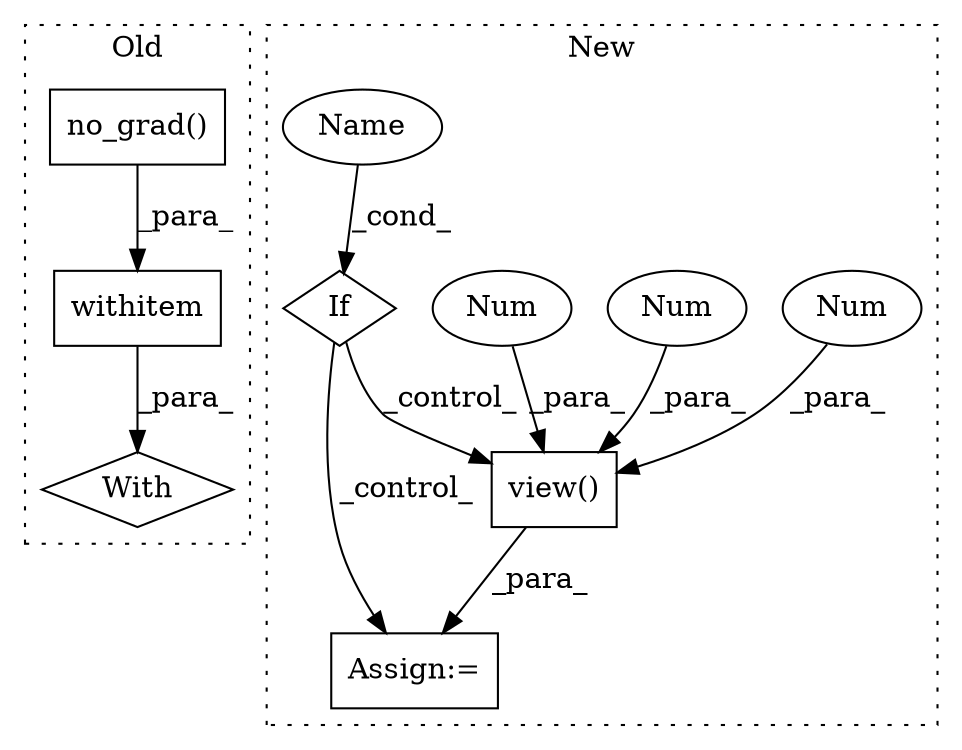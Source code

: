 digraph G {
subgraph cluster0 {
1 [label="withitem" a="49" s="611" l="5" shape="box"];
3 [label="With" a="39" s="606,616" l="5,20" shape="diamond"];
5 [label="no_grad()" a="75" s="611" l="15" shape="box"];
label = "Old";
style="dotted";
}
subgraph cluster1 {
2 [label="view()" a="75" s="607,630" l="12,1" shape="box"];
4 [label="Num" a="76" s="622" l="2" shape="ellipse"];
6 [label="Num" a="76" s="629" l="1" shape="ellipse"];
7 [label="Assign:=" a="68" s="590" l="3" shape="box"];
8 [label="If" a="96" s="553" l="3" shape="diamond"];
9 [label="Num" a="76" s="619" l="1" shape="ellipse"];
10 [label="Name" a="87" s="556" l="9" shape="ellipse"];
label = "New";
style="dotted";
}
1 -> 3 [label="_para_"];
2 -> 7 [label="_para_"];
4 -> 2 [label="_para_"];
5 -> 1 [label="_para_"];
6 -> 2 [label="_para_"];
8 -> 2 [label="_control_"];
8 -> 7 [label="_control_"];
9 -> 2 [label="_para_"];
10 -> 8 [label="_cond_"];
}
